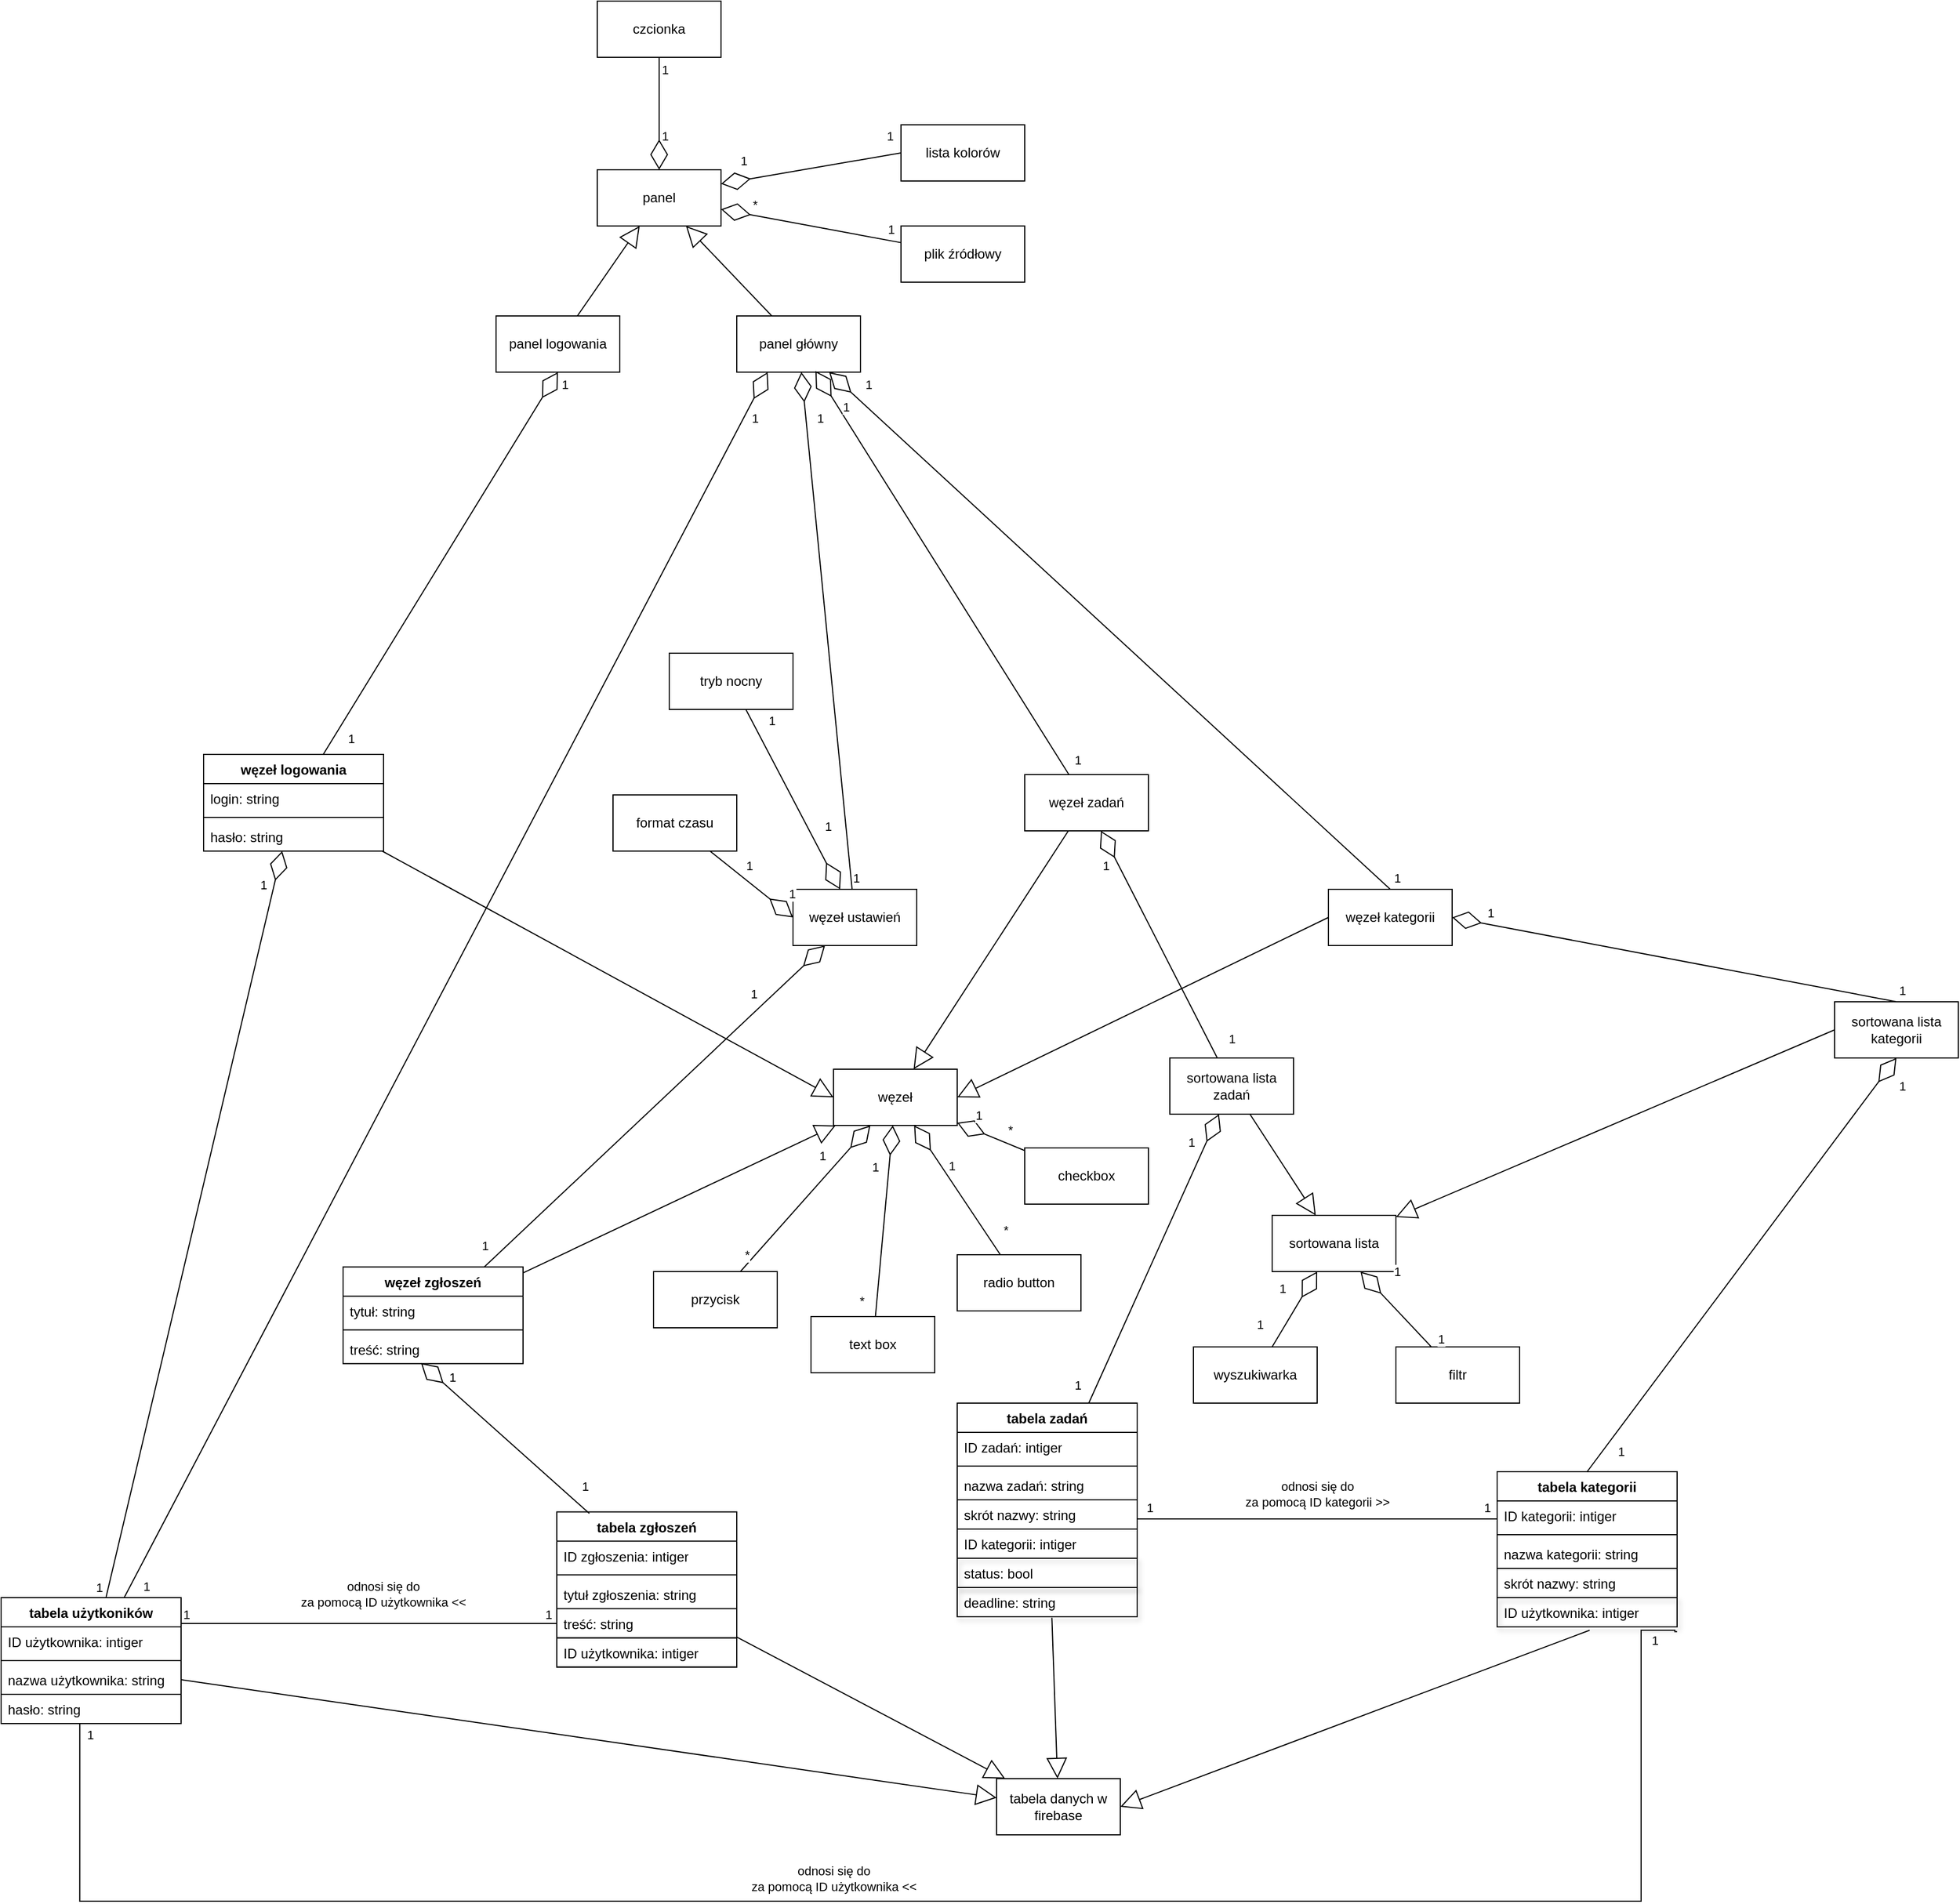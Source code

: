<mxfile version="24.2.7" type="github">
  <diagram name="Strona-1" id="91CV94bHE18N9bor837x">
    <mxGraphModel dx="5455" dy="3273" grid="1" gridSize="10" guides="1" tooltips="1" connect="1" arrows="1" fold="1" page="1" pageScale="1" pageWidth="827" pageHeight="1169" math="0" shadow="0">
      <root>
        <mxCell id="0" />
        <mxCell id="1" parent="0" />
        <mxCell id="mU1lm-ajrZcSPC9ihISV-1" value="panel logowania" style="html=1;whiteSpace=wrap;" parent="1" vertex="1">
          <mxGeometry x="-240" y="-300" width="110" height="50" as="geometry" />
        </mxCell>
        <mxCell id="mU1lm-ajrZcSPC9ihISV-3" value="panel główny" style="html=1;whiteSpace=wrap;" parent="1" vertex="1">
          <mxGeometry x="-26" y="-300" width="110" height="50" as="geometry" />
        </mxCell>
        <mxCell id="mU1lm-ajrZcSPC9ihISV-4" value="panel" style="html=1;whiteSpace=wrap;" parent="1" vertex="1">
          <mxGeometry x="-150" y="-430" width="110" height="50" as="geometry" />
        </mxCell>
        <mxCell id="mU1lm-ajrZcSPC9ihISV-5" value="" style="endArrow=block;endSize=16;endFill=0;html=1;rounded=0;" parent="1" source="mU1lm-ajrZcSPC9ihISV-1" target="mU1lm-ajrZcSPC9ihISV-4" edge="1">
          <mxGeometry width="160" relative="1" as="geometry">
            <mxPoint x="-40" y="-160" as="sourcePoint" />
            <mxPoint x="-200" y="-160" as="targetPoint" />
          </mxGeometry>
        </mxCell>
        <mxCell id="mU1lm-ajrZcSPC9ihISV-6" value="" style="endArrow=block;endSize=16;endFill=0;html=1;rounded=0;" parent="1" source="mU1lm-ajrZcSPC9ihISV-3" target="mU1lm-ajrZcSPC9ihISV-4" edge="1">
          <mxGeometry width="160" relative="1" as="geometry">
            <mxPoint x="-70" y="-235" as="sourcePoint" />
            <mxPoint x="-14" y="-315" as="targetPoint" />
          </mxGeometry>
        </mxCell>
        <mxCell id="mU1lm-ajrZcSPC9ihISV-7" value="tabela danych w firebase" style="html=1;whiteSpace=wrap;" parent="1" vertex="1">
          <mxGeometry x="205" y="1001" width="110" height="50" as="geometry" />
        </mxCell>
        <mxCell id="mU1lm-ajrZcSPC9ihISV-12" value="tabela kategorii" style="swimlane;fontStyle=1;align=center;verticalAlign=top;childLayout=stackLayout;horizontal=1;startSize=26;horizontalStack=0;resizeParent=1;resizeParentMax=0;resizeLast=0;collapsible=1;marginBottom=0;whiteSpace=wrap;html=1;" parent="1" vertex="1">
          <mxGeometry x="650" y="728" width="160" height="112" as="geometry" />
        </mxCell>
        <mxCell id="mU1lm-ajrZcSPC9ihISV-13" value="ID kategorii: intiger" style="text;strokeColor=none;fillColor=none;align=left;verticalAlign=top;spacingLeft=4;spacingRight=4;overflow=hidden;rotatable=0;points=[[0,0.5],[1,0.5]];portConstraint=eastwest;whiteSpace=wrap;html=1;" parent="mU1lm-ajrZcSPC9ihISV-12" vertex="1">
          <mxGeometry y="26" width="160" height="26" as="geometry" />
        </mxCell>
        <mxCell id="mU1lm-ajrZcSPC9ihISV-14" value="" style="line;strokeWidth=1;fillColor=none;align=left;verticalAlign=middle;spacingTop=-1;spacingLeft=3;spacingRight=3;rotatable=0;labelPosition=right;points=[];portConstraint=eastwest;strokeColor=inherit;" parent="mU1lm-ajrZcSPC9ihISV-12" vertex="1">
          <mxGeometry y="52" width="160" height="8" as="geometry" />
        </mxCell>
        <mxCell id="mU1lm-ajrZcSPC9ihISV-15" value="&lt;div&gt;nazwa kategorii: string&lt;/div&gt;" style="text;strokeColor=none;fillColor=none;align=left;verticalAlign=top;spacingLeft=4;spacingRight=4;overflow=hidden;rotatable=0;points=[[0,0.5],[1,0.5]];portConstraint=eastwest;whiteSpace=wrap;html=1;" parent="mU1lm-ajrZcSPC9ihISV-12" vertex="1">
          <mxGeometry y="60" width="160" height="26" as="geometry" />
        </mxCell>
        <mxCell id="mU1lm-ajrZcSPC9ihISV-17" value="&lt;div&gt;skrót nazwy: string&lt;/div&gt;" style="text;strokeColor=#000000;fillColor=none;align=left;verticalAlign=top;spacingLeft=4;spacingRight=4;overflow=hidden;rotatable=0;points=[[0,0.5],[1,0.5]];portConstraint=eastwest;whiteSpace=wrap;html=1;" parent="mU1lm-ajrZcSPC9ihISV-12" vertex="1">
          <mxGeometry y="86" width="160" height="26" as="geometry" />
        </mxCell>
        <mxCell id="mU1lm-ajrZcSPC9ihISV-19" value="tabela zadań" style="swimlane;fontStyle=1;align=center;verticalAlign=top;childLayout=stackLayout;horizontal=1;startSize=26;horizontalStack=0;resizeParent=1;resizeParentMax=0;resizeLast=0;collapsible=1;marginBottom=0;whiteSpace=wrap;html=1;" parent="1" vertex="1">
          <mxGeometry x="170" y="667" width="160" height="164" as="geometry" />
        </mxCell>
        <mxCell id="mU1lm-ajrZcSPC9ihISV-20" value="ID zadań: intiger" style="text;strokeColor=none;fillColor=none;align=left;verticalAlign=top;spacingLeft=4;spacingRight=4;overflow=hidden;rotatable=0;points=[[0,0.5],[1,0.5]];portConstraint=eastwest;whiteSpace=wrap;html=1;" parent="mU1lm-ajrZcSPC9ihISV-19" vertex="1">
          <mxGeometry y="26" width="160" height="26" as="geometry" />
        </mxCell>
        <mxCell id="mU1lm-ajrZcSPC9ihISV-21" value="" style="line;strokeWidth=1;fillColor=none;align=left;verticalAlign=middle;spacingTop=-1;spacingLeft=3;spacingRight=3;rotatable=0;labelPosition=right;points=[];portConstraint=eastwest;strokeColor=inherit;" parent="mU1lm-ajrZcSPC9ihISV-19" vertex="1">
          <mxGeometry y="52" width="160" height="8" as="geometry" />
        </mxCell>
        <mxCell id="mU1lm-ajrZcSPC9ihISV-22" value="&lt;div&gt;nazwa zadań: string&lt;/div&gt;" style="text;strokeColor=none;fillColor=none;align=left;verticalAlign=top;spacingLeft=4;spacingRight=4;overflow=hidden;rotatable=0;points=[[0,0.5],[1,0.5]];portConstraint=eastwest;whiteSpace=wrap;html=1;" parent="mU1lm-ajrZcSPC9ihISV-19" vertex="1">
          <mxGeometry y="60" width="160" height="26" as="geometry" />
        </mxCell>
        <mxCell id="mU1lm-ajrZcSPC9ihISV-23" value="&lt;div&gt;skrót nazwy: string&lt;/div&gt;" style="text;strokeColor=#000000;fillColor=none;align=left;verticalAlign=top;spacingLeft=4;spacingRight=4;overflow=hidden;rotatable=0;points=[[0,0.5],[1,0.5]];portConstraint=eastwest;whiteSpace=wrap;html=1;" parent="mU1lm-ajrZcSPC9ihISV-19" vertex="1">
          <mxGeometry y="86" width="160" height="26" as="geometry" />
        </mxCell>
        <mxCell id="mU1lm-ajrZcSPC9ihISV-98" value="ID kategorii: intiger" style="text;strokeColor=#000000;fillColor=none;align=left;verticalAlign=top;spacingLeft=4;spacingRight=4;overflow=hidden;rotatable=0;points=[[0,0.5],[1,0.5]];portConstraint=eastwest;whiteSpace=wrap;html=1;" parent="mU1lm-ajrZcSPC9ihISV-19" vertex="1">
          <mxGeometry y="112" width="160" height="26" as="geometry" />
        </mxCell>
        <mxCell id="mU1lm-ajrZcSPC9ihISV-24" value="status: bool" style="text;strokeColor=#000000;fillColor=none;align=left;verticalAlign=top;spacingLeft=4;spacingRight=4;overflow=hidden;rotatable=0;points=[[0,0.5],[1,0.5]];portConstraint=eastwest;whiteSpace=wrap;html=1;shadow=1;" parent="mU1lm-ajrZcSPC9ihISV-19" vertex="1">
          <mxGeometry y="138" width="160" height="26" as="geometry" />
        </mxCell>
        <mxCell id="mU1lm-ajrZcSPC9ihISV-25" value="tabela użytkoników" style="swimlane;fontStyle=1;align=center;verticalAlign=top;childLayout=stackLayout;horizontal=1;startSize=26;horizontalStack=0;resizeParent=1;resizeParentMax=0;resizeLast=0;collapsible=1;marginBottom=0;whiteSpace=wrap;html=1;" parent="1" vertex="1">
          <mxGeometry x="-680" y="840" width="160" height="112" as="geometry" />
        </mxCell>
        <mxCell id="mU1lm-ajrZcSPC9ihISV-26" value="ID użytkownika: intiger" style="text;strokeColor=none;fillColor=none;align=left;verticalAlign=top;spacingLeft=4;spacingRight=4;overflow=hidden;rotatable=0;points=[[0,0.5],[1,0.5]];portConstraint=eastwest;whiteSpace=wrap;html=1;" parent="mU1lm-ajrZcSPC9ihISV-25" vertex="1">
          <mxGeometry y="26" width="160" height="26" as="geometry" />
        </mxCell>
        <mxCell id="mU1lm-ajrZcSPC9ihISV-27" value="" style="line;strokeWidth=1;fillColor=none;align=left;verticalAlign=middle;spacingTop=-1;spacingLeft=3;spacingRight=3;rotatable=0;labelPosition=right;points=[];portConstraint=eastwest;strokeColor=inherit;" parent="mU1lm-ajrZcSPC9ihISV-25" vertex="1">
          <mxGeometry y="52" width="160" height="8" as="geometry" />
        </mxCell>
        <mxCell id="mU1lm-ajrZcSPC9ihISV-28" value="&lt;div&gt;nazwa użytkownika: string&lt;/div&gt;" style="text;strokeColor=none;fillColor=none;align=left;verticalAlign=top;spacingLeft=4;spacingRight=4;overflow=hidden;rotatable=0;points=[[0,0.5],[1,0.5]];portConstraint=eastwest;whiteSpace=wrap;html=1;" parent="mU1lm-ajrZcSPC9ihISV-25" vertex="1">
          <mxGeometry y="60" width="160" height="26" as="geometry" />
        </mxCell>
        <mxCell id="mU1lm-ajrZcSPC9ihISV-29" value="&lt;div&gt;hasło: string&lt;/div&gt;" style="text;strokeColor=#000000;fillColor=none;align=left;verticalAlign=top;spacingLeft=4;spacingRight=4;overflow=hidden;rotatable=0;points=[[0,0.5],[1,0.5]];portConstraint=eastwest;whiteSpace=wrap;html=1;" parent="mU1lm-ajrZcSPC9ihISV-25" vertex="1">
          <mxGeometry y="86" width="160" height="26" as="geometry" />
        </mxCell>
        <mxCell id="mU1lm-ajrZcSPC9ihISV-31" value="" style="endArrow=block;endSize=16;endFill=0;html=1;rounded=0;exitX=1;exitY=0.5;exitDx=0;exitDy=0;" parent="1" source="mU1lm-ajrZcSPC9ihISV-28" target="mU1lm-ajrZcSPC9ihISV-7" edge="1">
          <mxGeometry width="160" relative="1" as="geometry">
            <mxPoint x="103" y="901" as="sourcePoint" />
            <mxPoint x="47" y="981" as="targetPoint" />
          </mxGeometry>
        </mxCell>
        <mxCell id="mU1lm-ajrZcSPC9ihISV-33" value="" style="endArrow=block;endSize=16;endFill=0;html=1;rounded=0;entryX=1;entryY=0.5;entryDx=0;entryDy=0;exitX=0.514;exitY=1.115;exitDx=0;exitDy=0;exitPerimeter=0;" parent="1" source="cbsW7pQGaXZ4_1nD9Tqa-40" target="mU1lm-ajrZcSPC9ihISV-7" edge="1">
          <mxGeometry width="160" relative="1" as="geometry">
            <mxPoint x="750" y="950" as="sourcePoint" />
            <mxPoint x="340" y="1031" as="targetPoint" />
          </mxGeometry>
        </mxCell>
        <mxCell id="mU1lm-ajrZcSPC9ihISV-41" value="" style="endArrow=none;html=1;edgeStyle=orthogonalEdgeStyle;rounded=0;" parent="1" source="mU1lm-ajrZcSPC9ihISV-19" target="mU1lm-ajrZcSPC9ihISV-12" edge="1">
          <mxGeometry relative="1" as="geometry">
            <mxPoint x="350" y="614" as="sourcePoint" />
            <mxPoint x="510" y="614" as="targetPoint" />
            <Array as="points">
              <mxPoint x="380" y="770" />
              <mxPoint x="380" y="770" />
            </Array>
          </mxGeometry>
        </mxCell>
        <mxCell id="mU1lm-ajrZcSPC9ihISV-45" value="odnosi się do &lt;br&gt;za pomocą&amp;nbsp;ID kategorii &amp;gt;&amp;gt;" style="edgeLabel;html=1;align=center;verticalAlign=middle;resizable=0;points=[];" parent="mU1lm-ajrZcSPC9ihISV-41" vertex="1" connectable="0">
          <mxGeometry x="0.001" y="4" relative="1" as="geometry">
            <mxPoint y="-18" as="offset" />
          </mxGeometry>
        </mxCell>
        <mxCell id="cbsW7pQGaXZ4_1nD9Tqa-29" value="1" style="edgeLabel;html=1;align=center;verticalAlign=middle;resizable=0;points=[];" parent="mU1lm-ajrZcSPC9ihISV-41" vertex="1" connectable="0">
          <mxGeometry x="-0.629" y="1" relative="1" as="geometry">
            <mxPoint x="-49" y="-9" as="offset" />
          </mxGeometry>
        </mxCell>
        <mxCell id="cbsW7pQGaXZ4_1nD9Tqa-30" value="1" style="edgeLabel;html=1;align=center;verticalAlign=middle;resizable=0;points=[];" parent="mU1lm-ajrZcSPC9ihISV-41" vertex="1" connectable="0">
          <mxGeometry x="0.677" y="1" relative="1" as="geometry">
            <mxPoint x="42" y="-9" as="offset" />
          </mxGeometry>
        </mxCell>
        <mxCell id="mU1lm-ajrZcSPC9ihISV-46" value="" style="endArrow=block;endSize=16;endFill=0;html=1;rounded=0;exitX=0.526;exitY=1.034;exitDx=0;exitDy=0;exitPerimeter=0;" parent="1" source="cbsW7pQGaXZ4_1nD9Tqa-33" target="mU1lm-ajrZcSPC9ihISV-7" edge="1">
          <mxGeometry width="160" relative="1" as="geometry">
            <mxPoint x="499" y="815" as="sourcePoint" />
            <mxPoint x="296" y="1011" as="targetPoint" />
          </mxGeometry>
        </mxCell>
        <mxCell id="mU1lm-ajrZcSPC9ihISV-48" value="" style="endArrow=diamondThin;endFill=0;endSize=24;html=1;rounded=0;" parent="1" source="mU1lm-ajrZcSPC9ihISV-25" target="RBpbt-jdSpg2d-3nWiSc-7" edge="1">
          <mxGeometry width="160" relative="1" as="geometry">
            <mxPoint x="60" y="519" as="sourcePoint" />
            <mxPoint x="120" y="510" as="targetPoint" />
          </mxGeometry>
        </mxCell>
        <mxCell id="cbsW7pQGaXZ4_1nD9Tqa-59" value="1" style="edgeLabel;html=1;align=center;verticalAlign=middle;resizable=0;points=[];" parent="mU1lm-ajrZcSPC9ihISV-48" vertex="1" connectable="0">
          <mxGeometry x="-0.955" y="2" relative="1" as="geometry">
            <mxPoint x="-8" y="6" as="offset" />
          </mxGeometry>
        </mxCell>
        <mxCell id="cbsW7pQGaXZ4_1nD9Tqa-60" value="1" style="edgeLabel;html=1;align=center;verticalAlign=middle;resizable=0;points=[];" parent="mU1lm-ajrZcSPC9ihISV-48" vertex="1" connectable="0">
          <mxGeometry x="0.885" relative="1" as="geometry">
            <mxPoint x="-8" y="-8" as="offset" />
          </mxGeometry>
        </mxCell>
        <mxCell id="mU1lm-ajrZcSPC9ihISV-49" value="lista kolorów" style="html=1;whiteSpace=wrap;" parent="1" vertex="1">
          <mxGeometry x="120" y="-470" width="110" height="50" as="geometry" />
        </mxCell>
        <mxCell id="mU1lm-ajrZcSPC9ihISV-51" value="" style="endArrow=diamondThin;endFill=0;endSize=24;html=1;rounded=0;exitX=0;exitY=0.5;exitDx=0;exitDy=0;entryX=1;entryY=0.25;entryDx=0;entryDy=0;" parent="1" source="mU1lm-ajrZcSPC9ihISV-49" target="mU1lm-ajrZcSPC9ihISV-4" edge="1">
          <mxGeometry width="160" relative="1" as="geometry">
            <mxPoint x="152" y="-380" as="sourcePoint" />
            <mxPoint x="212" y="-389" as="targetPoint" />
          </mxGeometry>
        </mxCell>
        <mxCell id="cbsW7pQGaXZ4_1nD9Tqa-3" value="1" style="edgeLabel;html=1;align=center;verticalAlign=middle;resizable=0;points=[];" parent="mU1lm-ajrZcSPC9ihISV-51" vertex="1" connectable="0">
          <mxGeometry x="-0.224" y="-2" relative="1" as="geometry">
            <mxPoint x="52" y="-24" as="offset" />
          </mxGeometry>
        </mxCell>
        <mxCell id="cbsW7pQGaXZ4_1nD9Tqa-4" value="1" style="edgeLabel;html=1;align=center;verticalAlign=middle;resizable=0;points=[];" parent="mU1lm-ajrZcSPC9ihISV-51" vertex="1" connectable="0">
          <mxGeometry x="-0.438" y="-1" relative="1" as="geometry">
            <mxPoint x="-95" as="offset" />
          </mxGeometry>
        </mxCell>
        <mxCell id="mU1lm-ajrZcSPC9ihISV-52" value="" style="endArrow=diamondThin;endFill=0;endSize=24;html=1;rounded=0;entryX=0.25;entryY=1;entryDx=0;entryDy=0;" parent="1" source="mU1lm-ajrZcSPC9ihISV-25" target="mU1lm-ajrZcSPC9ihISV-3" edge="1">
          <mxGeometry width="160" relative="1" as="geometry">
            <mxPoint x="70" y="741" as="sourcePoint" />
            <mxPoint x="284" y="300" as="targetPoint" />
          </mxGeometry>
        </mxCell>
        <mxCell id="RBpbt-jdSpg2d-3nWiSc-17" value="1" style="edgeLabel;html=1;align=center;verticalAlign=middle;resizable=0;points=[];" vertex="1" connectable="0" parent="mU1lm-ajrZcSPC9ihISV-52">
          <mxGeometry x="0.906" y="-2" relative="1" as="geometry">
            <mxPoint x="13" y="-12" as="offset" />
          </mxGeometry>
        </mxCell>
        <mxCell id="RBpbt-jdSpg2d-3nWiSc-18" value="1" style="edgeLabel;html=1;align=center;verticalAlign=middle;resizable=0;points=[];" vertex="1" connectable="0" parent="mU1lm-ajrZcSPC9ihISV-52">
          <mxGeometry x="-0.932" relative="1" as="geometry">
            <mxPoint y="27" as="offset" />
          </mxGeometry>
        </mxCell>
        <mxCell id="mU1lm-ajrZcSPC9ihISV-53" value="" style="endArrow=diamondThin;endFill=0;endSize=24;html=1;rounded=0;" parent="1" source="mU1lm-ajrZcSPC9ihISV-19" target="mU1lm-ajrZcSPC9ihISV-60" edge="1">
          <mxGeometry width="160" relative="1" as="geometry">
            <mxPoint x="-40" y="731" as="sourcePoint" />
            <mxPoint x="355" y="290" as="targetPoint" />
          </mxGeometry>
        </mxCell>
        <mxCell id="cbsW7pQGaXZ4_1nD9Tqa-25" value="1" style="edgeLabel;html=1;align=center;verticalAlign=middle;resizable=0;points=[];" parent="mU1lm-ajrZcSPC9ihISV-53" vertex="1" connectable="0">
          <mxGeometry x="0.369" y="-1" relative="1" as="geometry">
            <mxPoint x="11" y="-57" as="offset" />
          </mxGeometry>
        </mxCell>
        <mxCell id="cbsW7pQGaXZ4_1nD9Tqa-26" value="1" style="edgeLabel;html=1;align=center;verticalAlign=middle;resizable=0;points=[];" parent="mU1lm-ajrZcSPC9ihISV-53" vertex="1" connectable="0">
          <mxGeometry x="-0.627" y="2" relative="1" as="geometry">
            <mxPoint x="-30" y="32" as="offset" />
          </mxGeometry>
        </mxCell>
        <mxCell id="mU1lm-ajrZcSPC9ihISV-54" value="" style="endArrow=diamondThin;endFill=0;endSize=24;html=1;rounded=0;entryX=0.5;entryY=1;entryDx=0;entryDy=0;exitX=0.5;exitY=0;exitDx=0;exitDy=0;" parent="1" source="mU1lm-ajrZcSPC9ihISV-12" target="mU1lm-ajrZcSPC9ihISV-61" edge="1">
          <mxGeometry width="160" relative="1" as="geometry">
            <mxPoint x="-30" y="741" as="sourcePoint" />
            <mxPoint x="365" y="300" as="targetPoint" />
          </mxGeometry>
        </mxCell>
        <mxCell id="cbsW7pQGaXZ4_1nD9Tqa-27" value="1" style="edgeLabel;html=1;align=center;verticalAlign=middle;resizable=0;points=[];" parent="mU1lm-ajrZcSPC9ihISV-54" vertex="1" connectable="0">
          <mxGeometry x="-0.203" y="2" relative="1" as="geometry">
            <mxPoint x="172" y="-195" as="offset" />
          </mxGeometry>
        </mxCell>
        <mxCell id="cbsW7pQGaXZ4_1nD9Tqa-28" value="1" style="edgeLabel;html=1;align=center;verticalAlign=middle;resizable=0;points=[];" parent="mU1lm-ajrZcSPC9ihISV-54" vertex="1" connectable="0">
          <mxGeometry x="-0.442" y="1" relative="1" as="geometry">
            <mxPoint x="-46" y="85" as="offset" />
          </mxGeometry>
        </mxCell>
        <mxCell id="mU1lm-ajrZcSPC9ihISV-55" value="plik źródłowy" style="html=1;whiteSpace=wrap;" parent="1" vertex="1">
          <mxGeometry x="120" y="-380" width="110" height="50" as="geometry" />
        </mxCell>
        <mxCell id="mU1lm-ajrZcSPC9ihISV-56" value="" style="endArrow=diamondThin;endFill=0;endSize=24;html=1;rounded=0;" parent="1" source="mU1lm-ajrZcSPC9ihISV-55" target="mU1lm-ajrZcSPC9ihISV-4" edge="1">
          <mxGeometry width="160" relative="1" as="geometry">
            <mxPoint x="372.5" y="150" as="sourcePoint" />
            <mxPoint x="221.5" y="-263" as="targetPoint" />
          </mxGeometry>
        </mxCell>
        <mxCell id="cbsW7pQGaXZ4_1nD9Tqa-5" value="1" style="edgeLabel;html=1;align=center;verticalAlign=middle;resizable=0;points=[];" parent="mU1lm-ajrZcSPC9ihISV-56" vertex="1" connectable="0">
          <mxGeometry x="-0.06" y="2" relative="1" as="geometry">
            <mxPoint x="66" as="offset" />
          </mxGeometry>
        </mxCell>
        <mxCell id="cbsW7pQGaXZ4_1nD9Tqa-6" value="*" style="edgeLabel;html=1;align=center;verticalAlign=middle;resizable=0;points=[];" parent="mU1lm-ajrZcSPC9ihISV-56" vertex="1" connectable="0">
          <mxGeometry x="0.721" y="3" relative="1" as="geometry">
            <mxPoint x="8" y="-12" as="offset" />
          </mxGeometry>
        </mxCell>
        <mxCell id="mU1lm-ajrZcSPC9ihISV-57" value="sortowana lista" style="html=1;whiteSpace=wrap;" parent="1" vertex="1">
          <mxGeometry x="450" y="500" width="110" height="50" as="geometry" />
        </mxCell>
        <mxCell id="mU1lm-ajrZcSPC9ihISV-60" value="sortowana lista zadań" style="html=1;whiteSpace=wrap;" parent="1" vertex="1">
          <mxGeometry x="359" y="360" width="110" height="50" as="geometry" />
        </mxCell>
        <mxCell id="mU1lm-ajrZcSPC9ihISV-61" value="sortowana lista kategorii" style="html=1;whiteSpace=wrap;" parent="1" vertex="1">
          <mxGeometry x="950" y="310" width="110" height="50" as="geometry" />
        </mxCell>
        <mxCell id="mU1lm-ajrZcSPC9ihISV-62" value="filtr" style="html=1;whiteSpace=wrap;" parent="1" vertex="1">
          <mxGeometry x="560" y="617" width="110" height="50" as="geometry" />
        </mxCell>
        <mxCell id="mU1lm-ajrZcSPC9ihISV-63" value="" style="endArrow=diamondThin;endFill=0;endSize=24;html=1;rounded=0;" parent="1" source="mU1lm-ajrZcSPC9ihISV-62" target="mU1lm-ajrZcSPC9ihISV-57" edge="1">
          <mxGeometry width="160" relative="1" as="geometry">
            <mxPoint x="617" y="703" as="sourcePoint" />
            <mxPoint x="640" y="500" as="targetPoint" />
          </mxGeometry>
        </mxCell>
        <mxCell id="cbsW7pQGaXZ4_1nD9Tqa-23" value="1" style="edgeLabel;html=1;align=center;verticalAlign=middle;resizable=0;points=[];" parent="mU1lm-ajrZcSPC9ihISV-63" vertex="1" connectable="0">
          <mxGeometry x="0.432" y="-1" relative="1" as="geometry">
            <mxPoint x="14" y="-18" as="offset" />
          </mxGeometry>
        </mxCell>
        <mxCell id="cbsW7pQGaXZ4_1nD9Tqa-24" value="1" style="edgeLabel;html=1;align=center;verticalAlign=middle;resizable=0;points=[];" parent="mU1lm-ajrZcSPC9ihISV-63" vertex="1" connectable="0">
          <mxGeometry x="-0.809" y="-1" relative="1" as="geometry">
            <mxPoint x="14" as="offset" />
          </mxGeometry>
        </mxCell>
        <mxCell id="mU1lm-ajrZcSPC9ihISV-65" value="" style="endArrow=block;endSize=16;endFill=0;html=1;rounded=0;exitX=0;exitY=0.5;exitDx=0;exitDy=0;" parent="1" source="mU1lm-ajrZcSPC9ihISV-61" target="mU1lm-ajrZcSPC9ihISV-57" edge="1">
          <mxGeometry width="160" relative="1" as="geometry">
            <mxPoint x="950" y="356" as="sourcePoint" />
            <mxPoint x="650" y="606" as="targetPoint" />
          </mxGeometry>
        </mxCell>
        <mxCell id="mU1lm-ajrZcSPC9ihISV-66" value="" style="endArrow=block;endSize=16;endFill=0;html=1;rounded=0;" parent="1" source="mU1lm-ajrZcSPC9ihISV-60" target="mU1lm-ajrZcSPC9ihISV-57" edge="1">
          <mxGeometry width="160" relative="1" as="geometry">
            <mxPoint x="597" y="330" as="sourcePoint" />
            <mxPoint x="497" y="400" as="targetPoint" />
          </mxGeometry>
        </mxCell>
        <mxCell id="mU1lm-ajrZcSPC9ihISV-74" value="węzeł" style="html=1;whiteSpace=wrap;" parent="1" vertex="1">
          <mxGeometry x="60" y="370" width="110" height="50" as="geometry" />
        </mxCell>
        <mxCell id="mU1lm-ajrZcSPC9ihISV-75" value="węzeł ustawień" style="html=1;whiteSpace=wrap;" parent="1" vertex="1">
          <mxGeometry x="24" y="210" width="110" height="50" as="geometry" />
        </mxCell>
        <mxCell id="mU1lm-ajrZcSPC9ihISV-76" value="węzeł zadań" style="html=1;whiteSpace=wrap;" parent="1" vertex="1">
          <mxGeometry x="230" y="108" width="110" height="50" as="geometry" />
        </mxCell>
        <mxCell id="mU1lm-ajrZcSPC9ihISV-77" value="węzeł kategorii" style="html=1;whiteSpace=wrap;" parent="1" vertex="1">
          <mxGeometry x="500" y="210" width="110" height="50" as="geometry" />
        </mxCell>
        <mxCell id="mU1lm-ajrZcSPC9ihISV-80" value="" style="endArrow=block;endSize=16;endFill=0;html=1;rounded=0;" parent="1" source="mU1lm-ajrZcSPC9ihISV-76" target="mU1lm-ajrZcSPC9ihISV-74" edge="1">
          <mxGeometry width="160" relative="1" as="geometry">
            <mxPoint x="170" y="300" as="sourcePoint" />
            <mxPoint x="250" y="410" as="targetPoint" />
          </mxGeometry>
        </mxCell>
        <mxCell id="mU1lm-ajrZcSPC9ihISV-81" value="" style="endArrow=block;endSize=16;endFill=0;html=1;rounded=0;entryX=1;entryY=0.5;entryDx=0;entryDy=0;exitX=0;exitY=0.5;exitDx=0;exitDy=0;" parent="1" source="mU1lm-ajrZcSPC9ihISV-77" target="mU1lm-ajrZcSPC9ihISV-74" edge="1">
          <mxGeometry width="160" relative="1" as="geometry">
            <mxPoint x="226" y="300" as="sourcePoint" />
            <mxPoint x="220" y="420" as="targetPoint" />
          </mxGeometry>
        </mxCell>
        <mxCell id="mU1lm-ajrZcSPC9ihISV-82" value="" style="endArrow=diamondThin;endFill=0;endSize=24;html=1;rounded=0;" parent="1" source="mU1lm-ajrZcSPC9ihISV-60" target="mU1lm-ajrZcSPC9ihISV-76" edge="1">
          <mxGeometry width="160" relative="1" as="geometry">
            <mxPoint x="299" y="690" as="sourcePoint" />
            <mxPoint x="413" y="420" as="targetPoint" />
          </mxGeometry>
        </mxCell>
        <mxCell id="cbsW7pQGaXZ4_1nD9Tqa-57" value="1" style="edgeLabel;html=1;align=center;verticalAlign=middle;resizable=0;points=[];" parent="mU1lm-ajrZcSPC9ihISV-82" vertex="1" connectable="0">
          <mxGeometry x="-0.851" y="-1" relative="1" as="geometry">
            <mxPoint x="19" y="-2" as="offset" />
          </mxGeometry>
        </mxCell>
        <mxCell id="cbsW7pQGaXZ4_1nD9Tqa-58" value="1" style="edgeLabel;html=1;align=center;verticalAlign=middle;resizable=0;points=[];" parent="mU1lm-ajrZcSPC9ihISV-82" vertex="1" connectable="0">
          <mxGeometry x="0.388" y="1" relative="1" as="geometry">
            <mxPoint x="-27" y="-32" as="offset" />
          </mxGeometry>
        </mxCell>
        <mxCell id="mU1lm-ajrZcSPC9ihISV-83" value="" style="endArrow=diamondThin;endFill=0;endSize=24;html=1;rounded=0;entryX=1;entryY=0.5;entryDx=0;entryDy=0;exitX=0.5;exitY=0;exitDx=0;exitDy=0;" parent="1" source="mU1lm-ajrZcSPC9ihISV-61" target="mU1lm-ajrZcSPC9ihISV-77" edge="1">
          <mxGeometry width="160" relative="1" as="geometry">
            <mxPoint x="816" y="350" as="sourcePoint" />
            <mxPoint x="650" y="250" as="targetPoint" />
          </mxGeometry>
        </mxCell>
        <mxCell id="cbsW7pQGaXZ4_1nD9Tqa-15" value="1" style="edgeLabel;html=1;align=center;verticalAlign=middle;resizable=0;points=[];" parent="mU1lm-ajrZcSPC9ihISV-83" vertex="1" connectable="0">
          <mxGeometry x="0.831" y="1" relative="1" as="geometry">
            <mxPoint y="-12" as="offset" />
          </mxGeometry>
        </mxCell>
        <mxCell id="cbsW7pQGaXZ4_1nD9Tqa-16" value="1" style="edgeLabel;html=1;align=center;verticalAlign=middle;resizable=0;points=[];" parent="mU1lm-ajrZcSPC9ihISV-83" vertex="1" connectable="0">
          <mxGeometry x="-0.812" relative="1" as="geometry">
            <mxPoint x="42" y="-3" as="offset" />
          </mxGeometry>
        </mxCell>
        <mxCell id="mU1lm-ajrZcSPC9ihISV-84" value="" style="endArrow=diamondThin;endFill=0;endSize=24;html=1;rounded=0;" parent="1" source="mU1lm-ajrZcSPC9ihISV-75" target="mU1lm-ajrZcSPC9ihISV-3" edge="1">
          <mxGeometry width="160" relative="1" as="geometry">
            <mxPoint x="396" y="110" as="sourcePoint" />
            <mxPoint x="230" y="10" as="targetPoint" />
          </mxGeometry>
        </mxCell>
        <mxCell id="cbsW7pQGaXZ4_1nD9Tqa-9" value="1" style="edgeLabel;html=1;align=center;verticalAlign=middle;resizable=0;points=[];" parent="mU1lm-ajrZcSPC9ihISV-84" vertex="1" connectable="0">
          <mxGeometry x="0.618" y="1" relative="1" as="geometry">
            <mxPoint x="9" y="-47" as="offset" />
          </mxGeometry>
        </mxCell>
        <mxCell id="cbsW7pQGaXZ4_1nD9Tqa-10" value="1" style="edgeLabel;html=1;align=center;verticalAlign=middle;resizable=0;points=[];" parent="mU1lm-ajrZcSPC9ihISV-84" vertex="1" connectable="0">
          <mxGeometry x="-0.848" relative="1" as="geometry">
            <mxPoint x="7" y="25" as="offset" />
          </mxGeometry>
        </mxCell>
        <mxCell id="mU1lm-ajrZcSPC9ihISV-85" value="" style="endArrow=diamondThin;endFill=0;endSize=24;html=1;rounded=0;entryX=0.636;entryY=0.98;entryDx=0;entryDy=0;entryPerimeter=0;" parent="1" source="mU1lm-ajrZcSPC9ihISV-76" target="mU1lm-ajrZcSPC9ihISV-3" edge="1">
          <mxGeometry width="160" relative="1" as="geometry">
            <mxPoint x="100" y="220" as="sourcePoint" />
            <mxPoint x="100" y="-10" as="targetPoint" />
          </mxGeometry>
        </mxCell>
        <mxCell id="cbsW7pQGaXZ4_1nD9Tqa-11" value="1" style="edgeLabel;html=1;align=center;verticalAlign=middle;resizable=0;points=[];" parent="mU1lm-ajrZcSPC9ihISV-85" vertex="1" connectable="0">
          <mxGeometry x="0.818" relative="1" as="geometry">
            <mxPoint x="6" y="-1" as="offset" />
          </mxGeometry>
        </mxCell>
        <mxCell id="cbsW7pQGaXZ4_1nD9Tqa-12" value="1" style="edgeLabel;html=1;align=center;verticalAlign=middle;resizable=0;points=[];" parent="mU1lm-ajrZcSPC9ihISV-85" vertex="1" connectable="0">
          <mxGeometry x="-0.934" y="-2" relative="1" as="geometry">
            <mxPoint x="13" as="offset" />
          </mxGeometry>
        </mxCell>
        <mxCell id="mU1lm-ajrZcSPC9ihISV-86" value="" style="endArrow=diamondThin;endFill=0;endSize=24;html=1;rounded=0;exitX=0.5;exitY=0;exitDx=0;exitDy=0;" parent="1" source="mU1lm-ajrZcSPC9ihISV-77" target="mU1lm-ajrZcSPC9ihISV-3" edge="1">
          <mxGeometry width="160" relative="1" as="geometry">
            <mxPoint x="386" y="240" as="sourcePoint" />
            <mxPoint x="250" y="10" as="targetPoint" />
          </mxGeometry>
        </mxCell>
        <mxCell id="cbsW7pQGaXZ4_1nD9Tqa-13" value="1" style="edgeLabel;html=1;align=center;verticalAlign=middle;resizable=0;points=[];" parent="mU1lm-ajrZcSPC9ihISV-86" vertex="1" connectable="0">
          <mxGeometry x="0.882" y="3" relative="1" as="geometry">
            <mxPoint x="7" y="-19" as="offset" />
          </mxGeometry>
        </mxCell>
        <mxCell id="cbsW7pQGaXZ4_1nD9Tqa-14" value="1" style="edgeLabel;html=1;align=center;verticalAlign=middle;resizable=0;points=[];" parent="mU1lm-ajrZcSPC9ihISV-86" vertex="1" connectable="0">
          <mxGeometry x="-0.92" y="-2" relative="1" as="geometry">
            <mxPoint x="24" y="10" as="offset" />
          </mxGeometry>
        </mxCell>
        <mxCell id="mU1lm-ajrZcSPC9ihISV-87" value="czcionka" style="html=1;whiteSpace=wrap;" parent="1" vertex="1">
          <mxGeometry x="-150" y="-580" width="110" height="50" as="geometry" />
        </mxCell>
        <mxCell id="mU1lm-ajrZcSPC9ihISV-93" value="" style="endArrow=diamondThin;endFill=0;endSize=24;html=1;rounded=0;" parent="1" source="mU1lm-ajrZcSPC9ihISV-87" target="mU1lm-ajrZcSPC9ihISV-4" edge="1">
          <mxGeometry width="160" relative="1" as="geometry">
            <mxPoint x="-252" y="-550" as="sourcePoint" />
            <mxPoint x="-420" y="-460" as="targetPoint" />
          </mxGeometry>
        </mxCell>
        <mxCell id="cbsW7pQGaXZ4_1nD9Tqa-1" value="1" style="edgeLabel;html=1;align=center;verticalAlign=middle;resizable=0;points=[];" parent="mU1lm-ajrZcSPC9ihISV-93" vertex="1" connectable="0">
          <mxGeometry x="-0.769" y="1" relative="1" as="geometry">
            <mxPoint x="4" y="-1" as="offset" />
          </mxGeometry>
        </mxCell>
        <mxCell id="cbsW7pQGaXZ4_1nD9Tqa-2" value="1" style="edgeLabel;html=1;align=center;verticalAlign=middle;resizable=0;points=[];" parent="mU1lm-ajrZcSPC9ihISV-93" vertex="1" connectable="0">
          <mxGeometry x="-0.106" relative="1" as="geometry">
            <mxPoint x="5" y="25" as="offset" />
          </mxGeometry>
        </mxCell>
        <mxCell id="mU1lm-ajrZcSPC9ihISV-94" value="tryb nocny" style="html=1;whiteSpace=wrap;" parent="1" vertex="1">
          <mxGeometry x="-86" width="110" height="50" as="geometry" />
        </mxCell>
        <mxCell id="mU1lm-ajrZcSPC9ihISV-95" value="format czasu" style="html=1;whiteSpace=wrap;" parent="1" vertex="1">
          <mxGeometry x="-136" y="126" width="110" height="50" as="geometry" />
        </mxCell>
        <mxCell id="mU1lm-ajrZcSPC9ihISV-96" value="" style="endArrow=diamondThin;endFill=0;endSize=24;html=1;rounded=0;" parent="1" source="mU1lm-ajrZcSPC9ihISV-94" target="mU1lm-ajrZcSPC9ihISV-75" edge="1">
          <mxGeometry width="160" relative="1" as="geometry">
            <mxPoint x="-305" y="370" as="sourcePoint" />
            <mxPoint x="-470" y="270" as="targetPoint" />
          </mxGeometry>
        </mxCell>
        <mxCell id="cbsW7pQGaXZ4_1nD9Tqa-53" value="1" style="edgeLabel;html=1;align=center;verticalAlign=middle;resizable=0;points=[];" parent="mU1lm-ajrZcSPC9ihISV-96" vertex="1" connectable="0">
          <mxGeometry x="-0.829" y="-2" relative="1" as="geometry">
            <mxPoint x="17" y="-5" as="offset" />
          </mxGeometry>
        </mxCell>
        <mxCell id="cbsW7pQGaXZ4_1nD9Tqa-54" value="1" style="edgeLabel;html=1;align=center;verticalAlign=middle;resizable=0;points=[];" parent="mU1lm-ajrZcSPC9ihISV-96" vertex="1" connectable="0">
          <mxGeometry x="0.611" y="1" relative="1" as="geometry">
            <mxPoint x="4" y="-25" as="offset" />
          </mxGeometry>
        </mxCell>
        <mxCell id="mU1lm-ajrZcSPC9ihISV-97" value="" style="endArrow=diamondThin;endFill=0;endSize=24;html=1;rounded=0;entryX=0;entryY=0.5;entryDx=0;entryDy=0;" parent="1" target="mU1lm-ajrZcSPC9ihISV-75" edge="1" source="mU1lm-ajrZcSPC9ihISV-95">
          <mxGeometry width="160" relative="1" as="geometry">
            <mxPoint x="148" y="490" as="sourcePoint" />
            <mxPoint x="90" y="340" as="targetPoint" />
          </mxGeometry>
        </mxCell>
        <mxCell id="cbsW7pQGaXZ4_1nD9Tqa-55" value="1" style="edgeLabel;html=1;align=center;verticalAlign=middle;resizable=0;points=[];" parent="mU1lm-ajrZcSPC9ihISV-97" vertex="1" connectable="0">
          <mxGeometry x="-0.937" y="2" relative="1" as="geometry">
            <mxPoint x="31" y="12" as="offset" />
          </mxGeometry>
        </mxCell>
        <mxCell id="cbsW7pQGaXZ4_1nD9Tqa-56" value="1" style="edgeLabel;html=1;align=center;verticalAlign=middle;resizable=0;points=[];" parent="mU1lm-ajrZcSPC9ihISV-97" vertex="1" connectable="0">
          <mxGeometry x="0.558" y="2" relative="1" as="geometry">
            <mxPoint x="14" y="-7" as="offset" />
          </mxGeometry>
        </mxCell>
        <mxCell id="mU1lm-ajrZcSPC9ihISV-114" value="" style="endArrow=diamondThin;endFill=0;endSize=24;html=1;rounded=0;" parent="1" source="RBpbt-jdSpg2d-3nWiSc-12" target="mU1lm-ajrZcSPC9ihISV-75" edge="1">
          <mxGeometry width="160" relative="1" as="geometry">
            <mxPoint x="54" y="640" as="sourcePoint" />
            <mxPoint x="-8" y="410" as="targetPoint" />
          </mxGeometry>
        </mxCell>
        <mxCell id="RBpbt-jdSpg2d-3nWiSc-4" value="1" style="edgeLabel;html=1;align=center;verticalAlign=middle;resizable=0;points=[];" vertex="1" connectable="0" parent="mU1lm-ajrZcSPC9ihISV-114">
          <mxGeometry x="0.523" y="1" relative="1" as="geometry">
            <mxPoint x="9" y="-25" as="offset" />
          </mxGeometry>
        </mxCell>
        <mxCell id="RBpbt-jdSpg2d-3nWiSc-16" value="1" style="edgeLabel;html=1;align=center;verticalAlign=middle;resizable=0;points=[];" vertex="1" connectable="0" parent="mU1lm-ajrZcSPC9ihISV-114">
          <mxGeometry x="-0.827" y="3" relative="1" as="geometry">
            <mxPoint x="-24" y="8" as="offset" />
          </mxGeometry>
        </mxCell>
        <mxCell id="mU1lm-ajrZcSPC9ihISV-115" value="wyszukiwarka" style="html=1;whiteSpace=wrap;" parent="1" vertex="1">
          <mxGeometry x="380" y="617" width="110" height="50" as="geometry" />
        </mxCell>
        <mxCell id="mU1lm-ajrZcSPC9ihISV-116" value="" style="endArrow=diamondThin;endFill=0;endSize=24;html=1;rounded=0;" parent="1" source="mU1lm-ajrZcSPC9ihISV-115" target="mU1lm-ajrZcSPC9ihISV-57" edge="1">
          <mxGeometry width="160" relative="1" as="geometry">
            <mxPoint x="410" y="600" as="sourcePoint" />
            <mxPoint x="410" y="530" as="targetPoint" />
          </mxGeometry>
        </mxCell>
        <mxCell id="cbsW7pQGaXZ4_1nD9Tqa-21" value="1" style="edgeLabel;html=1;align=center;verticalAlign=middle;resizable=0;points=[];" parent="mU1lm-ajrZcSPC9ihISV-116" vertex="1" connectable="0">
          <mxGeometry x="0.555" y="1" relative="1" as="geometry">
            <mxPoint x="-21" as="offset" />
          </mxGeometry>
        </mxCell>
        <mxCell id="cbsW7pQGaXZ4_1nD9Tqa-22" value="1" style="edgeLabel;html=1;align=center;verticalAlign=middle;resizable=0;points=[];" parent="mU1lm-ajrZcSPC9ihISV-116" vertex="1" connectable="0">
          <mxGeometry x="-0.334" relative="1" as="geometry">
            <mxPoint x="-25" y="2" as="offset" />
          </mxGeometry>
        </mxCell>
        <mxCell id="mU1lm-ajrZcSPC9ihISV-125" value="radio button" style="html=1;whiteSpace=wrap;" parent="1" vertex="1">
          <mxGeometry x="170" y="535" width="110" height="50" as="geometry" />
        </mxCell>
        <mxCell id="mU1lm-ajrZcSPC9ihISV-138" value="" style="endArrow=block;endSize=16;endFill=0;html=1;rounded=0;entryX=0;entryY=0.5;entryDx=0;entryDy=0;" parent="1" source="RBpbt-jdSpg2d-3nWiSc-7" target="mU1lm-ajrZcSPC9ihISV-74" edge="1">
          <mxGeometry width="160" relative="1" as="geometry">
            <mxPoint x="-310" y="170" as="sourcePoint" />
            <mxPoint x="-230" y="280" as="targetPoint" />
          </mxGeometry>
        </mxCell>
        <mxCell id="mU1lm-ajrZcSPC9ihISV-146" value="" style="endArrow=diamondThin;endFill=0;endSize=24;html=1;rounded=0;entryX=0.5;entryY=1;entryDx=0;entryDy=0;" parent="1" source="RBpbt-jdSpg2d-3nWiSc-7" target="mU1lm-ajrZcSPC9ihISV-1" edge="1">
          <mxGeometry width="160" relative="1" as="geometry">
            <mxPoint x="-363" y="20" as="sourcePoint" />
            <mxPoint x="-260" y="-110" as="targetPoint" />
          </mxGeometry>
        </mxCell>
        <mxCell id="cbsW7pQGaXZ4_1nD9Tqa-7" value="1" style="edgeLabel;html=1;align=center;verticalAlign=middle;resizable=0;points=[];" parent="mU1lm-ajrZcSPC9ihISV-146" vertex="1" connectable="0">
          <mxGeometry x="-0.04" y="1" relative="1" as="geometry">
            <mxPoint x="115" y="-166" as="offset" />
          </mxGeometry>
        </mxCell>
        <mxCell id="cbsW7pQGaXZ4_1nD9Tqa-8" value="1" style="edgeLabel;html=1;align=center;verticalAlign=middle;resizable=0;points=[];" parent="mU1lm-ajrZcSPC9ihISV-146" vertex="1" connectable="0">
          <mxGeometry x="-0.694" y="-2" relative="1" as="geometry">
            <mxPoint x="-9" y="37" as="offset" />
          </mxGeometry>
        </mxCell>
        <mxCell id="mU1lm-ajrZcSPC9ihISV-149" value="odnosi się do &lt;br&gt;za pomocą&amp;nbsp;ID użytkownika &amp;lt;&amp;lt;" style="edgeLabel;html=1;align=center;verticalAlign=middle;resizable=0;points=[];" parent="1" vertex="1" connectable="0">
          <mxGeometry x="60" y="1090" as="geometry" />
        </mxCell>
        <mxCell id="mU1lm-ajrZcSPC9ihISV-152" value="tabela zgłoszeń" style="swimlane;fontStyle=1;align=center;verticalAlign=top;childLayout=stackLayout;horizontal=1;startSize=26;horizontalStack=0;resizeParent=1;resizeParentMax=0;resizeLast=0;collapsible=1;marginBottom=0;whiteSpace=wrap;html=1;" parent="1" vertex="1">
          <mxGeometry x="-186" y="763.8" width="160" height="138" as="geometry" />
        </mxCell>
        <mxCell id="mU1lm-ajrZcSPC9ihISV-153" value="ID zgłoszenia: intiger" style="text;strokeColor=none;fillColor=none;align=left;verticalAlign=top;spacingLeft=4;spacingRight=4;overflow=hidden;rotatable=0;points=[[0,0.5],[1,0.5]];portConstraint=eastwest;whiteSpace=wrap;html=1;" parent="mU1lm-ajrZcSPC9ihISV-152" vertex="1">
          <mxGeometry y="26" width="160" height="26" as="geometry" />
        </mxCell>
        <mxCell id="mU1lm-ajrZcSPC9ihISV-154" value="" style="line;strokeWidth=1;fillColor=none;align=left;verticalAlign=middle;spacingTop=-1;spacingLeft=3;spacingRight=3;rotatable=0;labelPosition=right;points=[];portConstraint=eastwest;strokeColor=inherit;" parent="mU1lm-ajrZcSPC9ihISV-152" vertex="1">
          <mxGeometry y="52" width="160" height="8" as="geometry" />
        </mxCell>
        <mxCell id="mU1lm-ajrZcSPC9ihISV-155" value="&lt;div&gt;tytuł zgłoszenia: string&lt;/div&gt;" style="text;strokeColor=none;fillColor=none;align=left;verticalAlign=top;spacingLeft=4;spacingRight=4;overflow=hidden;rotatable=0;points=[[0,0.5],[1,0.5]];portConstraint=eastwest;whiteSpace=wrap;html=1;" parent="mU1lm-ajrZcSPC9ihISV-152" vertex="1">
          <mxGeometry y="60" width="160" height="26" as="geometry" />
        </mxCell>
        <mxCell id="mU1lm-ajrZcSPC9ihISV-156" value="&lt;div&gt;treść: string&lt;/div&gt;" style="text;strokeColor=#000000;fillColor=none;align=left;verticalAlign=top;spacingLeft=4;spacingRight=4;overflow=hidden;rotatable=0;points=[[0,0.5],[1,0.5]];portConstraint=eastwest;whiteSpace=wrap;html=1;" parent="mU1lm-ajrZcSPC9ihISV-152" vertex="1">
          <mxGeometry y="86" width="160" height="26" as="geometry" />
        </mxCell>
        <mxCell id="mU1lm-ajrZcSPC9ihISV-157" value="&lt;div&gt;ID użytkownika: intiger&lt;/div&gt;" style="text;strokeColor=#000000;fillColor=none;align=left;verticalAlign=top;spacingLeft=4;spacingRight=4;overflow=hidden;rotatable=0;points=[[0,0.5],[1,0.5]];portConstraint=eastwest;whiteSpace=wrap;html=1;" parent="mU1lm-ajrZcSPC9ihISV-152" vertex="1">
          <mxGeometry y="112" width="160" height="26" as="geometry" />
        </mxCell>
        <mxCell id="mU1lm-ajrZcSPC9ihISV-159" value="&lt;span style=&quot;color: rgb(0, 0, 0); font-family: Helvetica; font-size: 11px; font-style: normal; font-variant-ligatures: normal; font-variant-caps: normal; font-weight: 400; letter-spacing: normal; orphans: 2; text-indent: 0px; text-transform: none; widows: 2; word-spacing: 0px; -webkit-text-stroke-width: 0px; white-space: nowrap; background-color: rgb(255, 255, 255); text-decoration-thickness: initial; text-decoration-style: initial; text-decoration-color: initial; float: none; display: inline !important;&quot;&gt;odnosi się do&lt;/span&gt;&lt;br style=&quot;color: rgb(0, 0, 0); font-family: Helvetica; font-size: 11px; font-style: normal; font-variant-ligatures: normal; font-variant-caps: normal; font-weight: 400; letter-spacing: normal; orphans: 2; text-indent: 0px; text-transform: none; widows: 2; word-spacing: 0px; -webkit-text-stroke-width: 0px; white-space: nowrap; text-decoration-thickness: initial; text-decoration-style: initial; text-decoration-color: initial;&quot;&gt;&lt;span style=&quot;color: rgb(0, 0, 0); font-family: Helvetica; font-size: 11px; font-style: normal; font-variant-ligatures: normal; font-variant-caps: normal; font-weight: 400; letter-spacing: normal; orphans: 2; text-indent: 0px; text-transform: none; widows: 2; word-spacing: 0px; -webkit-text-stroke-width: 0px; white-space: nowrap; background-color: rgb(255, 255, 255); text-decoration-thickness: initial; text-decoration-style: initial; text-decoration-color: initial; float: none; display: inline !important;&quot;&gt;za pomocą&amp;nbsp;ID użytkownika &amp;lt;&amp;lt;&lt;/span&gt;" style="text;whiteSpace=wrap;html=1;align=center;" parent="1" vertex="1">
          <mxGeometry x="-430" y="816" width="180" height="50" as="geometry" />
        </mxCell>
        <mxCell id="mU1lm-ajrZcSPC9ihISV-160" value="" style="endArrow=block;endSize=16;endFill=0;html=1;rounded=0;" parent="1" source="mU1lm-ajrZcSPC9ihISV-152" target="mU1lm-ajrZcSPC9ihISV-7" edge="1">
          <mxGeometry width="160" relative="1" as="geometry">
            <mxPoint x="-470" y="1012.5" as="sourcePoint" />
            <mxPoint x="213" y="1001" as="targetPoint" />
          </mxGeometry>
        </mxCell>
        <mxCell id="mU1lm-ajrZcSPC9ihISV-161" value="" style="endArrow=diamondThin;endFill=0;endSize=24;html=1;rounded=0;exitX=0.181;exitY=0.01;exitDx=0;exitDy=0;exitPerimeter=0;entryX=0.433;entryY=0.979;entryDx=0;entryDy=0;entryPerimeter=0;" parent="1" source="mU1lm-ajrZcSPC9ihISV-152" target="RBpbt-jdSpg2d-3nWiSc-15" edge="1">
          <mxGeometry width="160" relative="1" as="geometry">
            <mxPoint x="20" y="710" as="sourcePoint" />
            <mxPoint x="-70" y="782" as="targetPoint" />
          </mxGeometry>
        </mxCell>
        <mxCell id="cbsW7pQGaXZ4_1nD9Tqa-37" value="1" style="edgeLabel;html=1;align=center;verticalAlign=middle;resizable=0;points=[];" parent="mU1lm-ajrZcSPC9ihISV-161" vertex="1" connectable="0">
          <mxGeometry x="-0.77" y="2" relative="1" as="geometry">
            <mxPoint x="14" y="-11" as="offset" />
          </mxGeometry>
        </mxCell>
        <mxCell id="RBpbt-jdSpg2d-3nWiSc-19" value="1" style="edgeLabel;html=1;align=center;verticalAlign=middle;resizable=0;points=[];" vertex="1" connectable="0" parent="mU1lm-ajrZcSPC9ihISV-161">
          <mxGeometry x="0.834" y="1" relative="1" as="geometry">
            <mxPoint x="16" as="offset" />
          </mxGeometry>
        </mxCell>
        <mxCell id="cbsW7pQGaXZ4_1nD9Tqa-33" value="deadline: string" style="text;strokeColor=#000000;fillColor=none;align=left;verticalAlign=top;spacingLeft=4;spacingRight=4;overflow=hidden;rotatable=0;points=[[0,0.5],[1,0.5]];portConstraint=eastwest;whiteSpace=wrap;html=1;shadow=1;" parent="1" vertex="1">
          <mxGeometry x="170" y="831" width="160" height="26" as="geometry" />
        </mxCell>
        <mxCell id="cbsW7pQGaXZ4_1nD9Tqa-40" value="ID użytkownika: intiger" style="text;strokeColor=#000000;fillColor=none;align=left;verticalAlign=top;spacingLeft=4;spacingRight=4;overflow=hidden;rotatable=0;points=[[0,0.5],[1,0.5]];portConstraint=eastwest;whiteSpace=wrap;html=1;shadow=1;" parent="1" vertex="1">
          <mxGeometry x="650" y="840" width="160" height="26" as="geometry" />
        </mxCell>
        <mxCell id="RBpbt-jdSpg2d-3nWiSc-1" value="" style="endArrow=block;endSize=16;endFill=0;html=1;rounded=0;" edge="1" parent="1" source="RBpbt-jdSpg2d-3nWiSc-12" target="mU1lm-ajrZcSPC9ihISV-74">
          <mxGeometry width="160" relative="1" as="geometry">
            <mxPoint x="160" y="450" as="sourcePoint" />
            <mxPoint x="240" y="560" as="targetPoint" />
          </mxGeometry>
        </mxCell>
        <mxCell id="RBpbt-jdSpg2d-3nWiSc-2" value="checkbox" style="html=1;whiteSpace=wrap;" vertex="1" parent="1">
          <mxGeometry x="230" y="440" width="110" height="50" as="geometry" />
        </mxCell>
        <mxCell id="RBpbt-jdSpg2d-3nWiSc-5" value="text box" style="html=1;whiteSpace=wrap;" vertex="1" parent="1">
          <mxGeometry x="40" y="590" width="110" height="50" as="geometry" />
        </mxCell>
        <mxCell id="RBpbt-jdSpg2d-3nWiSc-6" value="przycisk" style="html=1;whiteSpace=wrap;" vertex="1" parent="1">
          <mxGeometry x="-100" y="550" width="110" height="50" as="geometry" />
        </mxCell>
        <mxCell id="RBpbt-jdSpg2d-3nWiSc-7" value="węzeł logowania" style="swimlane;fontStyle=1;align=center;verticalAlign=top;childLayout=stackLayout;horizontal=1;startSize=26;horizontalStack=0;resizeParent=1;resizeParentMax=0;resizeLast=0;collapsible=1;marginBottom=0;whiteSpace=wrap;html=1;" vertex="1" parent="1">
          <mxGeometry x="-500" y="90" width="160" height="86" as="geometry" />
        </mxCell>
        <mxCell id="RBpbt-jdSpg2d-3nWiSc-8" value="login: string" style="text;strokeColor=none;fillColor=none;align=left;verticalAlign=top;spacingLeft=4;spacingRight=4;overflow=hidden;rotatable=0;points=[[0,0.5],[1,0.5]];portConstraint=eastwest;whiteSpace=wrap;html=1;" vertex="1" parent="RBpbt-jdSpg2d-3nWiSc-7">
          <mxGeometry y="26" width="160" height="26" as="geometry" />
        </mxCell>
        <mxCell id="RBpbt-jdSpg2d-3nWiSc-9" value="" style="line;strokeWidth=1;fillColor=none;align=left;verticalAlign=middle;spacingTop=-1;spacingLeft=3;spacingRight=3;rotatable=0;labelPosition=right;points=[];portConstraint=eastwest;strokeColor=inherit;" vertex="1" parent="RBpbt-jdSpg2d-3nWiSc-7">
          <mxGeometry y="52" width="160" height="8" as="geometry" />
        </mxCell>
        <mxCell id="RBpbt-jdSpg2d-3nWiSc-10" value="hasło: string" style="text;strokeColor=none;fillColor=none;align=left;verticalAlign=top;spacingLeft=4;spacingRight=4;overflow=hidden;rotatable=0;points=[[0,0.5],[1,0.5]];portConstraint=eastwest;whiteSpace=wrap;html=1;" vertex="1" parent="RBpbt-jdSpg2d-3nWiSc-7">
          <mxGeometry y="60" width="160" height="26" as="geometry" />
        </mxCell>
        <mxCell id="RBpbt-jdSpg2d-3nWiSc-12" value="węzeł zgłoszeń" style="swimlane;fontStyle=1;align=center;verticalAlign=top;childLayout=stackLayout;horizontal=1;startSize=26;horizontalStack=0;resizeParent=1;resizeParentMax=0;resizeLast=0;collapsible=1;marginBottom=0;whiteSpace=wrap;html=1;" vertex="1" parent="1">
          <mxGeometry x="-376" y="545.89" width="160" height="86" as="geometry" />
        </mxCell>
        <mxCell id="RBpbt-jdSpg2d-3nWiSc-13" value="tytuł: string" style="text;strokeColor=none;fillColor=none;align=left;verticalAlign=top;spacingLeft=4;spacingRight=4;overflow=hidden;rotatable=0;points=[[0,0.5],[1,0.5]];portConstraint=eastwest;whiteSpace=wrap;html=1;" vertex="1" parent="RBpbt-jdSpg2d-3nWiSc-12">
          <mxGeometry y="26" width="160" height="26" as="geometry" />
        </mxCell>
        <mxCell id="RBpbt-jdSpg2d-3nWiSc-14" value="" style="line;strokeWidth=1;fillColor=none;align=left;verticalAlign=middle;spacingTop=-1;spacingLeft=3;spacingRight=3;rotatable=0;labelPosition=right;points=[];portConstraint=eastwest;strokeColor=inherit;" vertex="1" parent="RBpbt-jdSpg2d-3nWiSc-12">
          <mxGeometry y="52" width="160" height="8" as="geometry" />
        </mxCell>
        <mxCell id="RBpbt-jdSpg2d-3nWiSc-15" value="treść: string" style="text;strokeColor=none;fillColor=none;align=left;verticalAlign=top;spacingLeft=4;spacingRight=4;overflow=hidden;rotatable=0;points=[[0,0.5],[1,0.5]];portConstraint=eastwest;whiteSpace=wrap;html=1;" vertex="1" parent="RBpbt-jdSpg2d-3nWiSc-12">
          <mxGeometry y="60" width="160" height="26" as="geometry" />
        </mxCell>
        <mxCell id="RBpbt-jdSpg2d-3nWiSc-20" value="" style="endArrow=diamondThin;endFill=0;endSize=24;html=1;rounded=0;" edge="1" parent="1" source="RBpbt-jdSpg2d-3nWiSc-2" target="mU1lm-ajrZcSPC9ihISV-74">
          <mxGeometry width="160" relative="1" as="geometry">
            <mxPoint x="330" y="570" as="sourcePoint" />
            <mxPoint x="164" y="470" as="targetPoint" />
          </mxGeometry>
        </mxCell>
        <mxCell id="RBpbt-jdSpg2d-3nWiSc-32" value="1" style="edgeLabel;html=1;align=center;verticalAlign=middle;resizable=0;points=[];" vertex="1" connectable="0" parent="RBpbt-jdSpg2d-3nWiSc-20">
          <mxGeometry x="-0.145" y="1" relative="1" as="geometry">
            <mxPoint x="-15" y="-22" as="offset" />
          </mxGeometry>
        </mxCell>
        <mxCell id="RBpbt-jdSpg2d-3nWiSc-33" value="*" style="edgeLabel;html=1;align=center;verticalAlign=middle;resizable=0;points=[];" vertex="1" connectable="0" parent="RBpbt-jdSpg2d-3nWiSc-20">
          <mxGeometry x="-0.545" y="-1" relative="1" as="geometry">
            <mxPoint y="-12" as="offset" />
          </mxGeometry>
        </mxCell>
        <mxCell id="RBpbt-jdSpg2d-3nWiSc-23" value="" style="endArrow=diamondThin;endFill=0;endSize=24;html=1;rounded=0;" edge="1" parent="1" source="mU1lm-ajrZcSPC9ihISV-125" target="mU1lm-ajrZcSPC9ihISV-74">
          <mxGeometry width="160" relative="1" as="geometry">
            <mxPoint x="182.5" y="470" as="sourcePoint" />
            <mxPoint x="147.5" y="458" as="targetPoint" />
          </mxGeometry>
        </mxCell>
        <mxCell id="RBpbt-jdSpg2d-3nWiSc-30" value="1" style="edgeLabel;html=1;align=center;verticalAlign=middle;resizable=0;points=[];" vertex="1" connectable="0" parent="RBpbt-jdSpg2d-3nWiSc-23">
          <mxGeometry x="-0.029" relative="1" as="geometry">
            <mxPoint x="-6" y="-24" as="offset" />
          </mxGeometry>
        </mxCell>
        <mxCell id="RBpbt-jdSpg2d-3nWiSc-31" value="*" style="edgeLabel;html=1;align=center;verticalAlign=middle;resizable=0;points=[];" vertex="1" connectable="0" parent="RBpbt-jdSpg2d-3nWiSc-23">
          <mxGeometry x="-0.549" y="1" relative="1" as="geometry">
            <mxPoint x="22" y="3" as="offset" />
          </mxGeometry>
        </mxCell>
        <mxCell id="RBpbt-jdSpg2d-3nWiSc-24" value="" style="endArrow=diamondThin;endFill=0;endSize=24;html=1;rounded=0;" edge="1" parent="1" source="RBpbt-jdSpg2d-3nWiSc-5" target="mU1lm-ajrZcSPC9ihISV-74">
          <mxGeometry width="160" relative="1" as="geometry">
            <mxPoint x="190" y="542" as="sourcePoint" />
            <mxPoint x="120" y="457" as="targetPoint" />
          </mxGeometry>
        </mxCell>
        <mxCell id="RBpbt-jdSpg2d-3nWiSc-28" value="1" style="edgeLabel;html=1;align=center;verticalAlign=middle;resizable=0;points=[];" vertex="1" connectable="0" parent="RBpbt-jdSpg2d-3nWiSc-24">
          <mxGeometry x="0.539" relative="1" as="geometry">
            <mxPoint x="-12" y="-2" as="offset" />
          </mxGeometry>
        </mxCell>
        <mxCell id="RBpbt-jdSpg2d-3nWiSc-29" value="*" style="edgeLabel;html=1;align=center;verticalAlign=middle;resizable=0;points=[];" vertex="1" connectable="0" parent="RBpbt-jdSpg2d-3nWiSc-24">
          <mxGeometry x="-0.79" y="1" relative="1" as="geometry">
            <mxPoint x="-13" y="4" as="offset" />
          </mxGeometry>
        </mxCell>
        <mxCell id="RBpbt-jdSpg2d-3nWiSc-25" value="" style="endArrow=diamondThin;endFill=0;endSize=24;html=1;rounded=0;" edge="1" parent="1" source="RBpbt-jdSpg2d-3nWiSc-6" target="mU1lm-ajrZcSPC9ihISV-74">
          <mxGeometry width="160" relative="1" as="geometry">
            <mxPoint x="138" y="640" as="sourcePoint" />
            <mxPoint x="92" y="460" as="targetPoint" />
          </mxGeometry>
        </mxCell>
        <mxCell id="RBpbt-jdSpg2d-3nWiSc-26" value="1" style="edgeLabel;html=1;align=center;verticalAlign=middle;resizable=0;points=[];" vertex="1" connectable="0" parent="RBpbt-jdSpg2d-3nWiSc-25">
          <mxGeometry x="0.223" relative="1" as="geometry">
            <mxPoint x="2" y="-24" as="offset" />
          </mxGeometry>
        </mxCell>
        <mxCell id="RBpbt-jdSpg2d-3nWiSc-27" value="*" style="edgeLabel;html=1;align=center;verticalAlign=middle;resizable=0;points=[];" vertex="1" connectable="0" parent="RBpbt-jdSpg2d-3nWiSc-25">
          <mxGeometry x="-0.768" y="1" relative="1" as="geometry">
            <mxPoint x="-7" as="offset" />
          </mxGeometry>
        </mxCell>
        <mxCell id="RBpbt-jdSpg2d-3nWiSc-34" value="" style="endArrow=none;html=1;edgeStyle=orthogonalEdgeStyle;rounded=0;entryX=1.01;entryY=0.894;entryDx=0;entryDy=0;entryPerimeter=0;exitX=0.437;exitY=1.003;exitDx=0;exitDy=0;exitPerimeter=0;" edge="1" parent="1" source="mU1lm-ajrZcSPC9ihISV-29">
          <mxGeometry relative="1" as="geometry">
            <mxPoint x="-610.24" y="954.35" as="sourcePoint" />
            <mxPoint x="810.0" y="870.244" as="targetPoint" />
            <Array as="points">
              <mxPoint x="-610" y="1110" />
              <mxPoint x="778" y="1110" />
              <mxPoint x="778" y="869" />
              <mxPoint x="808" y="869" />
              <mxPoint x="808" y="870" />
            </Array>
          </mxGeometry>
        </mxCell>
        <mxCell id="RBpbt-jdSpg2d-3nWiSc-35" value="1" style="edgeLabel;html=1;align=center;verticalAlign=middle;resizable=0;points=[];" vertex="1" connectable="0" parent="RBpbt-jdSpg2d-3nWiSc-34">
          <mxGeometry x="-0.953" y="1" relative="1" as="geometry">
            <mxPoint x="8" y="-33" as="offset" />
          </mxGeometry>
        </mxCell>
        <mxCell id="RBpbt-jdSpg2d-3nWiSc-38" value="1" style="edgeLabel;html=1;align=center;verticalAlign=middle;resizable=0;points=[];" vertex="1" connectable="0" parent="RBpbt-jdSpg2d-3nWiSc-34">
          <mxGeometry x="0.963" y="-1" relative="1" as="geometry">
            <mxPoint x="11" y="8" as="offset" />
          </mxGeometry>
        </mxCell>
        <mxCell id="RBpbt-jdSpg2d-3nWiSc-40" value="" style="endArrow=none;html=1;edgeStyle=orthogonalEdgeStyle;rounded=0;" edge="1" parent="1" source="mU1lm-ajrZcSPC9ihISV-25" target="mU1lm-ajrZcSPC9ihISV-156">
          <mxGeometry relative="1" as="geometry">
            <mxPoint x="-430" y="870" as="sourcePoint" />
            <mxPoint x="-270" y="870" as="targetPoint" />
            <Array as="points">
              <mxPoint x="-440" y="863" />
              <mxPoint x="-440" y="863" />
            </Array>
          </mxGeometry>
        </mxCell>
        <mxCell id="RBpbt-jdSpg2d-3nWiSc-41" value="1" style="edgeLabel;resizable=0;html=1;align=left;verticalAlign=bottom;" connectable="0" vertex="1" parent="RBpbt-jdSpg2d-3nWiSc-40">
          <mxGeometry x="-1" relative="1" as="geometry" />
        </mxCell>
        <mxCell id="RBpbt-jdSpg2d-3nWiSc-42" value="1" style="edgeLabel;resizable=0;html=1;align=right;verticalAlign=bottom;" connectable="0" vertex="1" parent="RBpbt-jdSpg2d-3nWiSc-40">
          <mxGeometry x="1" relative="1" as="geometry">
            <mxPoint x="-4" as="offset" />
          </mxGeometry>
        </mxCell>
      </root>
    </mxGraphModel>
  </diagram>
</mxfile>
